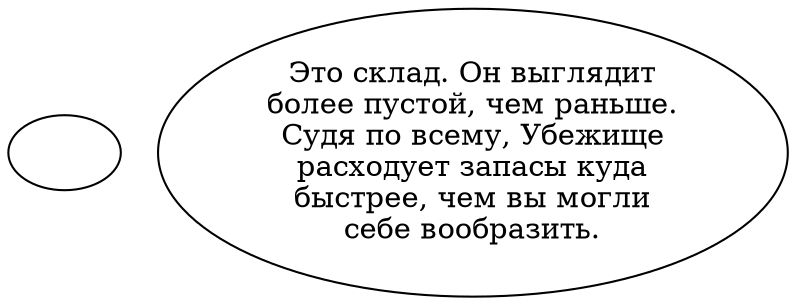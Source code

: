 digraph valtstor {
  "start" [style=filled       fillcolor="#FFFFFF"       color="#000000"]
  "start" [label=""]
  "spatial_p_proc" [style=filled       fillcolor="#FFFFFF"       color="#000000"]
  "spatial_p_proc" [label="Это склад. Он выглядит\nболее пустой, чем раньше.\nСудя по всему, Убежище\nрасходует запасы куда\nбыстрее, чем вы могли\nсебе вообразить."]
}